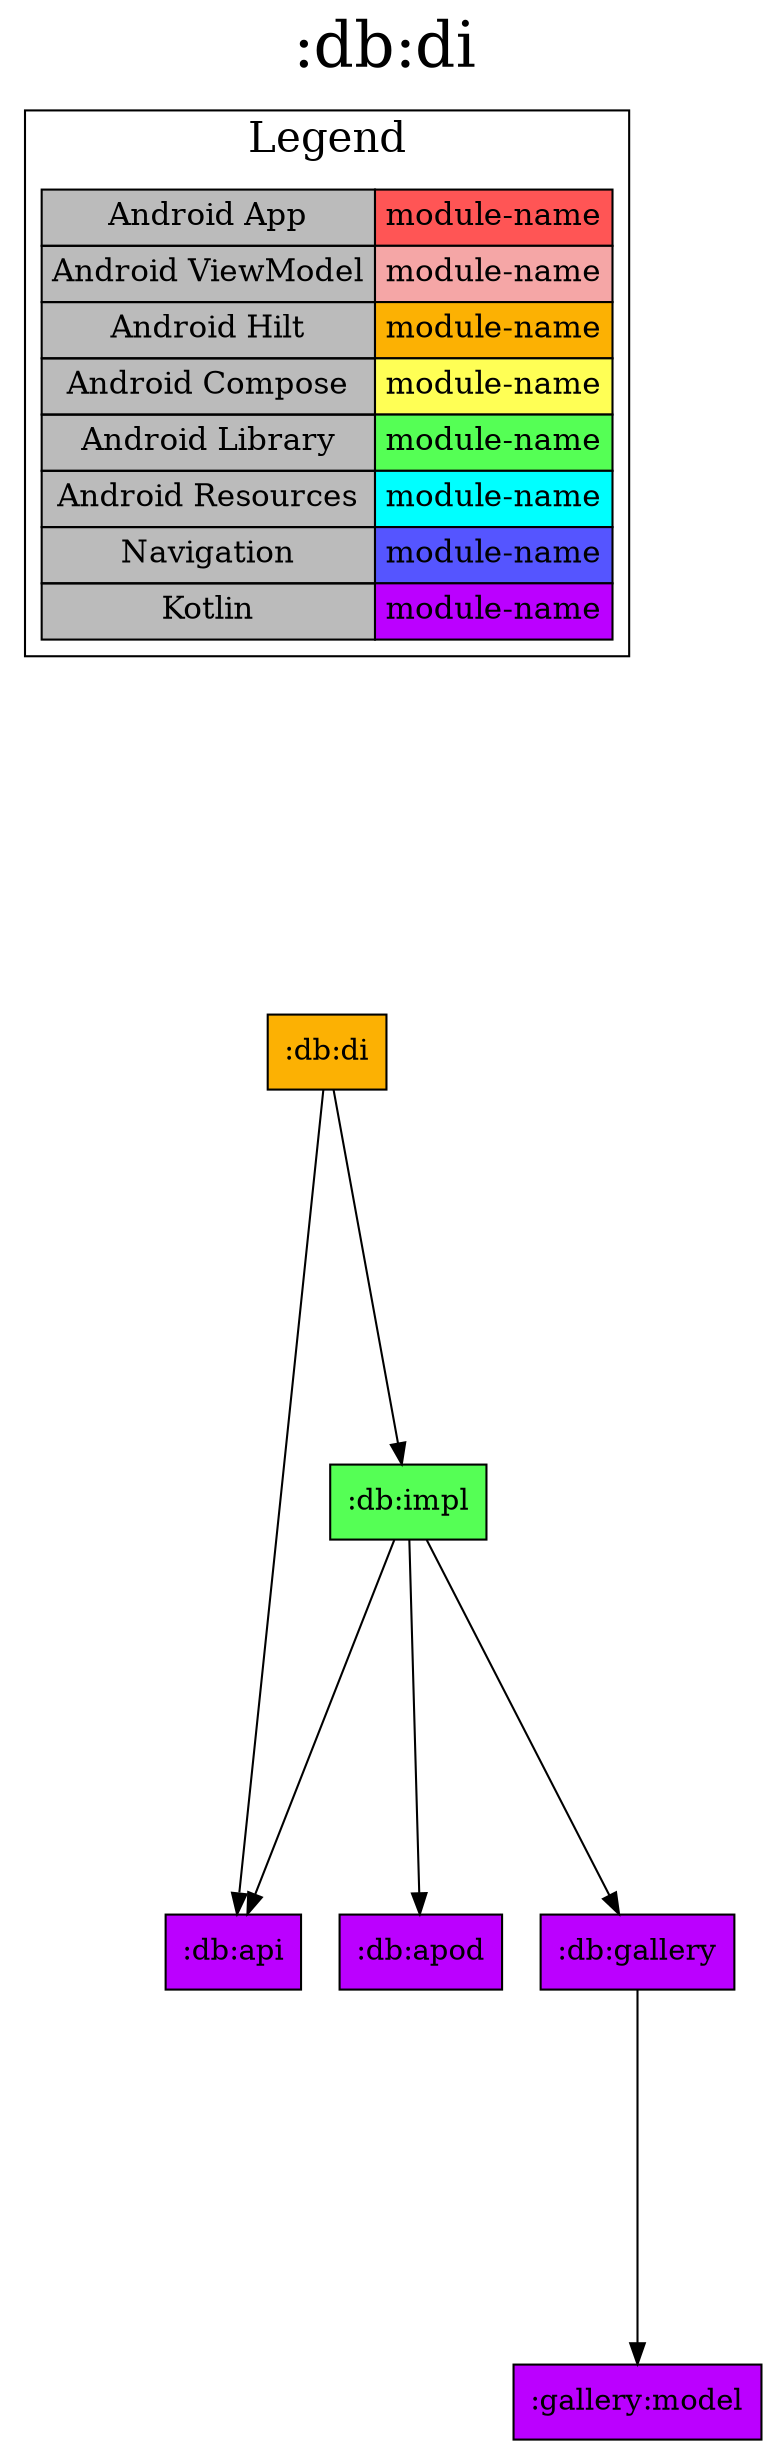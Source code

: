 digraph {
edge ["dir"="forward"]
graph ["dpi"="100","label"=":db:di","labelloc"="t","fontsize"="30","ranksep"="2.5","rankdir"="TB"]
node ["style"="filled"]
":db:di" ["shape"="box","fillcolor"="#FCB103"]
":db:api" ["fillcolor"="#BB00FF","shape"="box"]
":db:impl" ["fillcolor"="#55FF55","shape"="box"]
":db:apod" ["fillcolor"="#BB00FF","shape"="box"]
":db:gallery" ["fillcolor"="#BB00FF","shape"="box"]
":gallery:model" ["fillcolor"="#BB00FF","shape"="box"]
{
edge ["dir"="none"]
graph ["rank"="same"]
":db:di"
}
":db:di" -> ":db:api"
":db:di" -> ":db:impl"
":db:impl" -> ":db:api"
":db:impl" -> ":db:apod"
":db:impl" -> ":db:gallery"
":db:gallery" -> ":gallery:model"
subgraph "cluster_legend" {
edge ["dir"="none"]
graph ["label"="Legend","fontsize"="20"]
"Legend" ["style"="filled","fillcolor"="#bbbbbb","shape"="none","margin"="0","fontsize"="15","label"=<
<TABLE BORDER="0" CELLBORDER="1" CELLSPACING="0" CELLPADDING="4">
<TR><TD>Android App</TD><TD BGCOLOR="#FF5555">module-name</TD></TR>
<TR><TD>Android ViewModel</TD><TD BGCOLOR="#F5A6A6">module-name</TD></TR>
<TR><TD>Android Hilt</TD><TD BGCOLOR="#FCB103">module-name</TD></TR>
<TR><TD>Android Compose</TD><TD BGCOLOR="#FFFF55">module-name</TD></TR>
<TR><TD>Android Library</TD><TD BGCOLOR="#55FF55">module-name</TD></TR>
<TR><TD>Android Resources</TD><TD BGCOLOR="#00FFFF">module-name</TD></TR>
<TR><TD>Navigation</TD><TD BGCOLOR="#5555FF">module-name</TD></TR>
<TR><TD>Kotlin</TD><TD BGCOLOR="#BB00FF">module-name</TD></TR>
</TABLE>
>]
} -> ":db:di" ["style"="invis"]
}